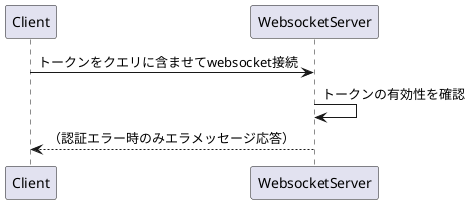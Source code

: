 @startuml

participant Client
participant WebsocketServer

Client -> WebsocketServer : トークンをクエリに含ませてwebsocket接続
WebsocketServer -> WebsocketServer : トークンの有効性を確認
WebsocketServer --> Client : （認証エラー時のみエラメッセージ応答）

@enduml
